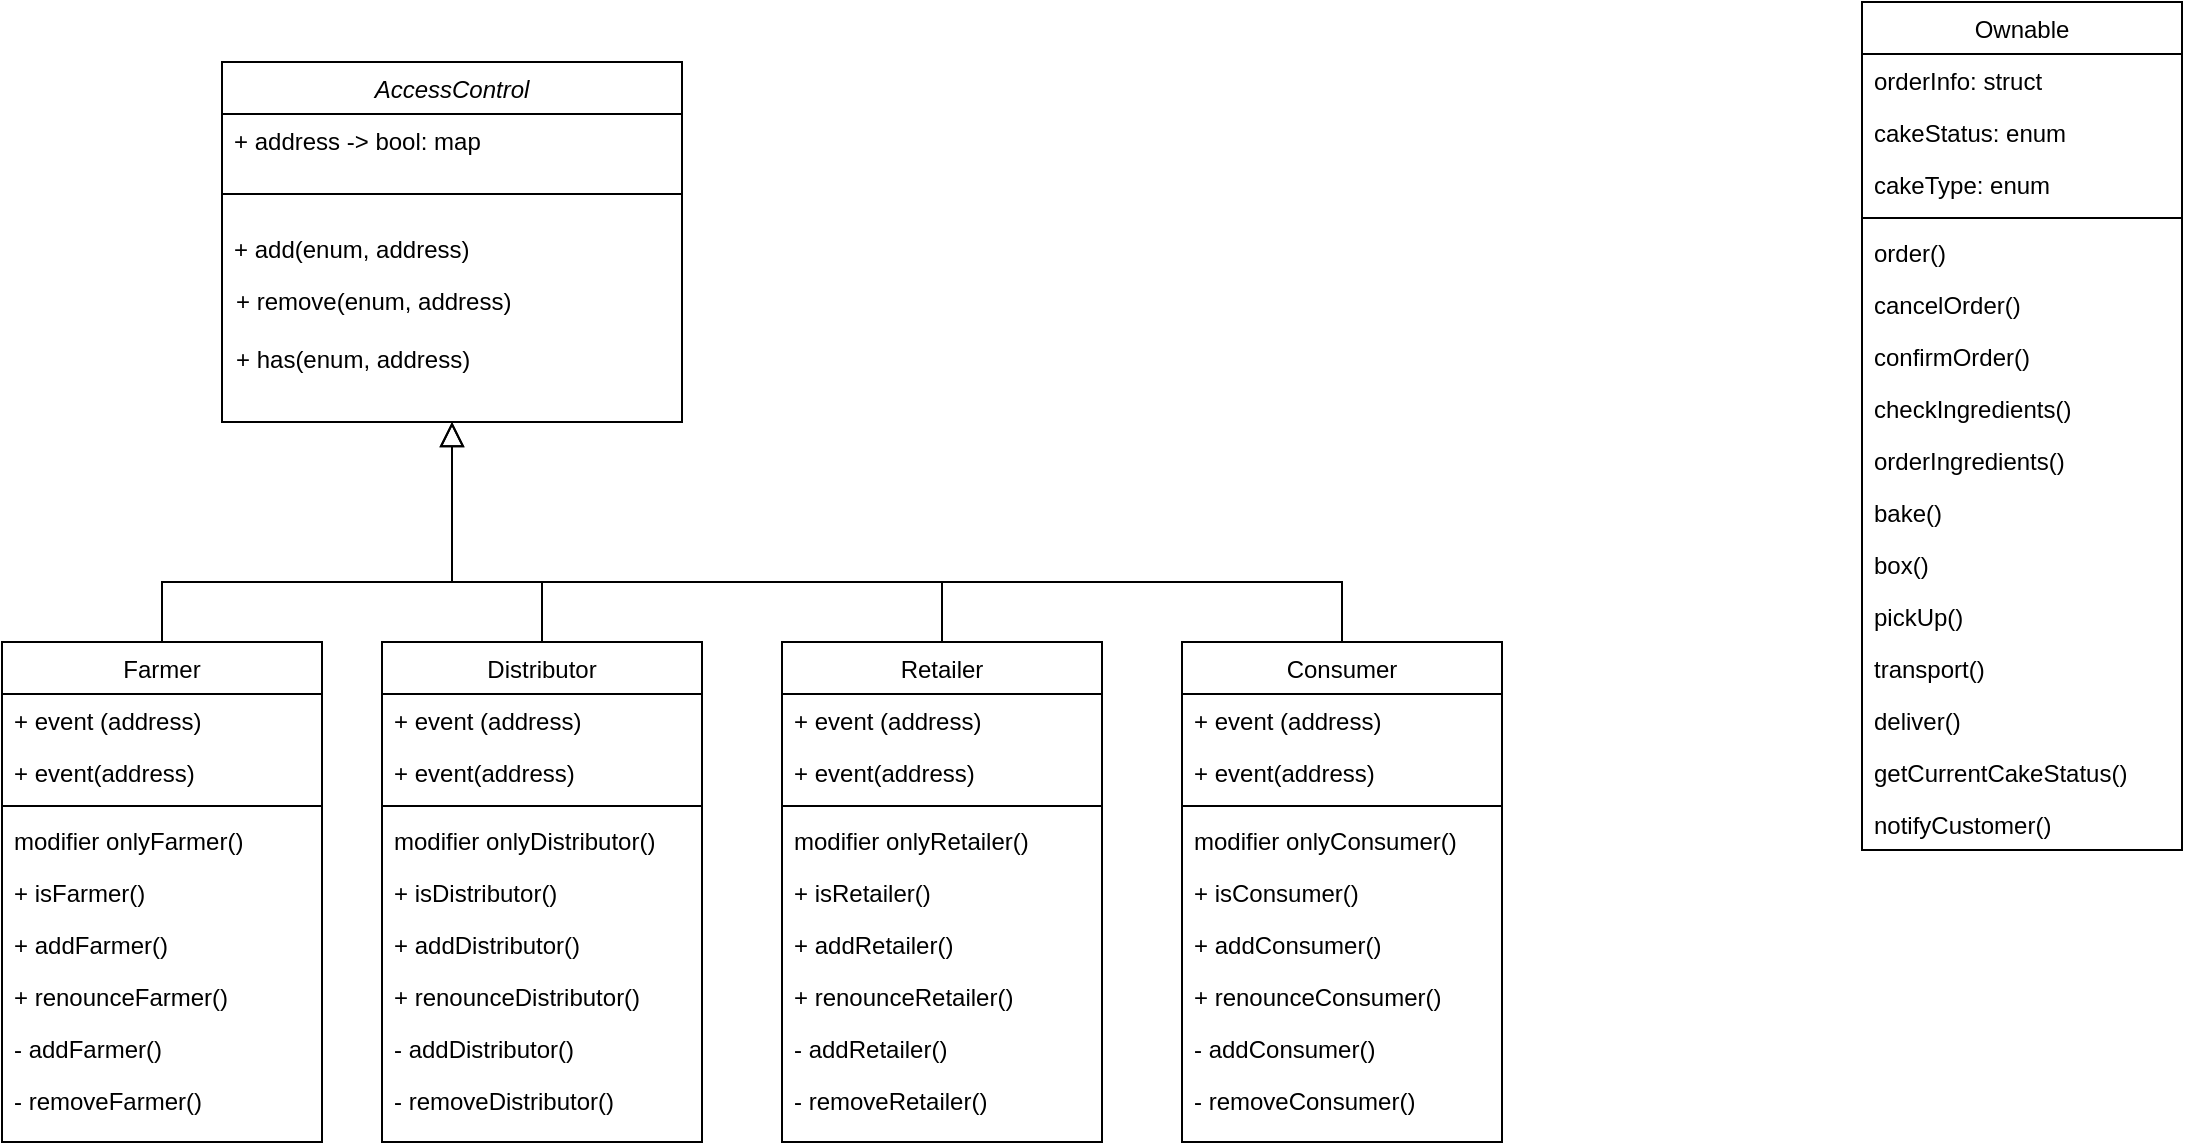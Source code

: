 <mxfile version="16.6.4" type="github">
  <diagram id="C5RBs43oDa-KdzZeNtuy" name="Page-1">
    <mxGraphModel dx="1422" dy="727" grid="1" gridSize="10" guides="1" tooltips="1" connect="1" arrows="1" fold="1" page="1" pageScale="1" pageWidth="827" pageHeight="1169" math="0" shadow="0">
      <root>
        <mxCell id="WIyWlLk6GJQsqaUBKTNV-0" />
        <mxCell id="WIyWlLk6GJQsqaUBKTNV-1" parent="WIyWlLk6GJQsqaUBKTNV-0" />
        <mxCell id="zkfFHV4jXpPFQw0GAbJ--0" value="AccessControl" style="swimlane;fontStyle=2;align=center;verticalAlign=top;childLayout=stackLayout;horizontal=1;startSize=26;horizontalStack=0;resizeParent=1;resizeLast=0;collapsible=1;marginBottom=0;rounded=0;shadow=0;strokeWidth=1;" parent="WIyWlLk6GJQsqaUBKTNV-1" vertex="1">
          <mxGeometry x="150" y="70" width="230" height="180" as="geometry">
            <mxRectangle x="230" y="140" width="160" height="26" as="alternateBounds" />
          </mxGeometry>
        </mxCell>
        <mxCell id="zkfFHV4jXpPFQw0GAbJ--1" value="+ address -&gt; bool: map" style="text;align=left;verticalAlign=top;spacingLeft=4;spacingRight=4;overflow=hidden;rotatable=0;points=[[0,0.5],[1,0.5]];portConstraint=eastwest;" parent="zkfFHV4jXpPFQw0GAbJ--0" vertex="1">
          <mxGeometry y="26" width="230" height="26" as="geometry" />
        </mxCell>
        <mxCell id="MpG_z1vxm-hFfwKzx8mo-1" value="" style="line;strokeWidth=1;fillColor=none;align=left;verticalAlign=middle;spacingTop=-1;spacingLeft=3;spacingRight=3;rotatable=0;labelPosition=right;points=[];portConstraint=eastwest;" parent="zkfFHV4jXpPFQw0GAbJ--0" vertex="1">
          <mxGeometry y="52" width="230" height="28" as="geometry" />
        </mxCell>
        <mxCell id="zkfFHV4jXpPFQw0GAbJ--12" value="" style="endArrow=block;endSize=10;endFill=0;shadow=0;strokeWidth=1;rounded=0;edgeStyle=elbowEdgeStyle;elbow=vertical;exitX=0.5;exitY=0;exitDx=0;exitDy=0;" parent="WIyWlLk6GJQsqaUBKTNV-1" source="MpG_z1vxm-hFfwKzx8mo-71" target="zkfFHV4jXpPFQw0GAbJ--0" edge="1">
          <mxGeometry width="160" relative="1" as="geometry">
            <mxPoint x="120" y="360" as="sourcePoint" />
            <mxPoint x="200" y="203" as="targetPoint" />
            <Array as="points">
              <mxPoint x="265" y="330" />
            </Array>
          </mxGeometry>
        </mxCell>
        <mxCell id="zkfFHV4jXpPFQw0GAbJ--16" value="" style="endArrow=block;endSize=10;endFill=0;shadow=0;strokeWidth=1;rounded=0;edgeStyle=elbowEdgeStyle;elbow=vertical;exitX=0.5;exitY=0;exitDx=0;exitDy=0;" parent="WIyWlLk6GJQsqaUBKTNV-1" source="TuaN9YmowSShwbGmu8BQ-16" target="zkfFHV4jXpPFQw0GAbJ--0" edge="1">
          <mxGeometry width="160" relative="1" as="geometry">
            <mxPoint x="310" y="360" as="sourcePoint" />
            <mxPoint x="310" y="271" as="targetPoint" />
            <Array as="points">
              <mxPoint x="265" y="330" />
              <mxPoint x="265" y="330" />
              <mxPoint x="265" y="330" />
              <mxPoint x="265" y="320" />
            </Array>
          </mxGeometry>
        </mxCell>
        <mxCell id="zkfFHV4jXpPFQw0GAbJ--17" value="Ownable" style="swimlane;fontStyle=0;align=center;verticalAlign=top;childLayout=stackLayout;horizontal=1;startSize=26;horizontalStack=0;resizeParent=1;resizeLast=0;collapsible=1;marginBottom=0;rounded=0;shadow=0;strokeWidth=1;" parent="WIyWlLk6GJQsqaUBKTNV-1" vertex="1">
          <mxGeometry x="970" y="40" width="160" height="424" as="geometry">
            <mxRectangle x="550" y="140" width="160" height="26" as="alternateBounds" />
          </mxGeometry>
        </mxCell>
        <mxCell id="zkfFHV4jXpPFQw0GAbJ--18" value="orderInfo: struct" style="text;align=left;verticalAlign=top;spacingLeft=4;spacingRight=4;overflow=hidden;rotatable=0;points=[[0,0.5],[1,0.5]];portConstraint=eastwest;" parent="zkfFHV4jXpPFQw0GAbJ--17" vertex="1">
          <mxGeometry y="26" width="160" height="26" as="geometry" />
        </mxCell>
        <mxCell id="MpG_z1vxm-hFfwKzx8mo-56" value="cakeStatus: enum" style="text;align=left;verticalAlign=top;spacingLeft=4;spacingRight=4;overflow=hidden;rotatable=0;points=[[0,0.5],[1,0.5]];portConstraint=eastwest;" parent="zkfFHV4jXpPFQw0GAbJ--17" vertex="1">
          <mxGeometry y="52" width="160" height="26" as="geometry" />
        </mxCell>
        <mxCell id="MpG_z1vxm-hFfwKzx8mo-99" value="cakeType: enum" style="text;align=left;verticalAlign=top;spacingLeft=4;spacingRight=4;overflow=hidden;rotatable=0;points=[[0,0.5],[1,0.5]];portConstraint=eastwest;" parent="zkfFHV4jXpPFQw0GAbJ--17" vertex="1">
          <mxGeometry y="78" width="160" height="26" as="geometry" />
        </mxCell>
        <mxCell id="zkfFHV4jXpPFQw0GAbJ--23" value="" style="line;html=1;strokeWidth=1;align=left;verticalAlign=middle;spacingTop=-1;spacingLeft=3;spacingRight=3;rotatable=0;labelPosition=right;points=[];portConstraint=eastwest;" parent="zkfFHV4jXpPFQw0GAbJ--17" vertex="1">
          <mxGeometry y="104" width="160" height="8" as="geometry" />
        </mxCell>
        <mxCell id="zkfFHV4jXpPFQw0GAbJ--24" value="order()" style="text;align=left;verticalAlign=top;spacingLeft=4;spacingRight=4;overflow=hidden;rotatable=0;points=[[0,0.5],[1,0.5]];portConstraint=eastwest;" parent="zkfFHV4jXpPFQw0GAbJ--17" vertex="1">
          <mxGeometry y="112" width="160" height="26" as="geometry" />
        </mxCell>
        <mxCell id="MpG_z1vxm-hFfwKzx8mo-59" value="cancelOrder()" style="text;align=left;verticalAlign=top;spacingLeft=4;spacingRight=4;overflow=hidden;rotatable=0;points=[[0,0.5],[1,0.5]];portConstraint=eastwest;" parent="zkfFHV4jXpPFQw0GAbJ--17" vertex="1">
          <mxGeometry y="138" width="160" height="26" as="geometry" />
        </mxCell>
        <mxCell id="zkfFHV4jXpPFQw0GAbJ--25" value="confirmOrder()" style="text;align=left;verticalAlign=top;spacingLeft=4;spacingRight=4;overflow=hidden;rotatable=0;points=[[0,0.5],[1,0.5]];portConstraint=eastwest;" parent="zkfFHV4jXpPFQw0GAbJ--17" vertex="1">
          <mxGeometry y="164" width="160" height="26" as="geometry" />
        </mxCell>
        <mxCell id="MpG_z1vxm-hFfwKzx8mo-50" value="checkIngredients()" style="text;align=left;verticalAlign=top;spacingLeft=4;spacingRight=4;overflow=hidden;rotatable=0;points=[[0,0.5],[1,0.5]];portConstraint=eastwest;" parent="zkfFHV4jXpPFQw0GAbJ--17" vertex="1">
          <mxGeometry y="190" width="160" height="26" as="geometry" />
        </mxCell>
        <mxCell id="MpG_z1vxm-hFfwKzx8mo-100" value="orderIngredients()" style="text;align=left;verticalAlign=top;spacingLeft=4;spacingRight=4;overflow=hidden;rotatable=0;points=[[0,0.5],[1,0.5]];portConstraint=eastwest;" parent="zkfFHV4jXpPFQw0GAbJ--17" vertex="1">
          <mxGeometry y="216" width="160" height="26" as="geometry" />
        </mxCell>
        <mxCell id="MpG_z1vxm-hFfwKzx8mo-51" value="bake()" style="text;align=left;verticalAlign=top;spacingLeft=4;spacingRight=4;overflow=hidden;rotatable=0;points=[[0,0.5],[1,0.5]];portConstraint=eastwest;" parent="zkfFHV4jXpPFQw0GAbJ--17" vertex="1">
          <mxGeometry y="242" width="160" height="26" as="geometry" />
        </mxCell>
        <mxCell id="MpG_z1vxm-hFfwKzx8mo-52" value="box()" style="text;align=left;verticalAlign=top;spacingLeft=4;spacingRight=4;overflow=hidden;rotatable=0;points=[[0,0.5],[1,0.5]];portConstraint=eastwest;" parent="zkfFHV4jXpPFQw0GAbJ--17" vertex="1">
          <mxGeometry y="268" width="160" height="26" as="geometry" />
        </mxCell>
        <mxCell id="MpG_z1vxm-hFfwKzx8mo-53" value="pickUp()" style="text;align=left;verticalAlign=top;spacingLeft=4;spacingRight=4;overflow=hidden;rotatable=0;points=[[0,0.5],[1,0.5]];portConstraint=eastwest;" parent="zkfFHV4jXpPFQw0GAbJ--17" vertex="1">
          <mxGeometry y="294" width="160" height="26" as="geometry" />
        </mxCell>
        <mxCell id="MpG_z1vxm-hFfwKzx8mo-54" value="transport()" style="text;align=left;verticalAlign=top;spacingLeft=4;spacingRight=4;overflow=hidden;rotatable=0;points=[[0,0.5],[1,0.5]];portConstraint=eastwest;" parent="zkfFHV4jXpPFQw0GAbJ--17" vertex="1">
          <mxGeometry y="320" width="160" height="26" as="geometry" />
        </mxCell>
        <mxCell id="MpG_z1vxm-hFfwKzx8mo-55" value="deliver()" style="text;align=left;verticalAlign=top;spacingLeft=4;spacingRight=4;overflow=hidden;rotatable=0;points=[[0,0.5],[1,0.5]];portConstraint=eastwest;" parent="zkfFHV4jXpPFQw0GAbJ--17" vertex="1">
          <mxGeometry y="346" width="160" height="26" as="geometry" />
        </mxCell>
        <mxCell id="MpG_z1vxm-hFfwKzx8mo-57" value="getCurrentCakeStatus()" style="text;align=left;verticalAlign=top;spacingLeft=4;spacingRight=4;overflow=hidden;rotatable=0;points=[[0,0.5],[1,0.5]];portConstraint=eastwest;" parent="zkfFHV4jXpPFQw0GAbJ--17" vertex="1">
          <mxGeometry y="372" width="160" height="26" as="geometry" />
        </mxCell>
        <mxCell id="MpG_z1vxm-hFfwKzx8mo-58" value="notifyCustomer()" style="text;align=left;verticalAlign=top;spacingLeft=4;spacingRight=4;overflow=hidden;rotatable=0;points=[[0,0.5],[1,0.5]];portConstraint=eastwest;" parent="zkfFHV4jXpPFQw0GAbJ--17" vertex="1">
          <mxGeometry y="398" width="160" height="26" as="geometry" />
        </mxCell>
        <mxCell id="MpG_z1vxm-hFfwKzx8mo-0" value="+ add(enum, address)" style="text;align=left;verticalAlign=top;spacingLeft=4;spacingRight=4;overflow=hidden;rotatable=0;points=[[0,0.5],[1,0.5]];portConstraint=eastwest;rounded=0;shadow=0;html=0;" parent="WIyWlLk6GJQsqaUBKTNV-1" vertex="1">
          <mxGeometry x="150" y="150" width="230" height="26" as="geometry" />
        </mxCell>
        <mxCell id="MpG_z1vxm-hFfwKzx8mo-39" value="" style="edgeStyle=elbowEdgeStyle;html=1;elbow=vertical;verticalAlign=bottom;endArrow=none;rounded=0;entryX=0.5;entryY=0;entryDx=0;entryDy=0;" parent="WIyWlLk6GJQsqaUBKTNV-1" target="TuaN9YmowSShwbGmu8BQ-36" edge="1">
          <mxGeometry x="1" relative="1" as="geometry">
            <mxPoint x="720" y="360" as="targetPoint" />
            <mxPoint x="510" y="330" as="sourcePoint" />
            <Array as="points">
              <mxPoint x="690" y="330" />
              <mxPoint x="670" y="281" />
              <mxPoint x="670" y="310" />
              <mxPoint x="700" y="320" />
              <mxPoint x="760" y="290" />
              <mxPoint x="690" y="280" />
              <mxPoint x="750" y="293" />
            </Array>
          </mxGeometry>
        </mxCell>
        <mxCell id="MpG_z1vxm-hFfwKzx8mo-40" value="" style="edgeStyle=elbowEdgeStyle;html=1;elbow=vertical;verticalAlign=bottom;endArrow=none;rounded=0;entryX=0.5;entryY=0;entryDx=0;entryDy=0;" parent="WIyWlLk6GJQsqaUBKTNV-1" target="TuaN9YmowSShwbGmu8BQ-26" edge="1">
          <mxGeometry x="1" relative="1" as="geometry">
            <mxPoint x="510" y="360" as="targetPoint" />
            <mxPoint x="280" y="330" as="sourcePoint" />
            <Array as="points">
              <mxPoint x="330" y="330" />
              <mxPoint x="450" y="280" />
              <mxPoint x="420" y="280" />
              <mxPoint x="280" y="300" />
              <mxPoint x="410" y="330" />
              <mxPoint x="380" y="300" />
            </Array>
          </mxGeometry>
        </mxCell>
        <mxCell id="MpG_z1vxm-hFfwKzx8mo-71" value="Farmer" style="swimlane;fontStyle=0;align=center;verticalAlign=top;childLayout=stackLayout;horizontal=1;startSize=26;horizontalStack=0;resizeParent=1;resizeLast=0;collapsible=1;marginBottom=0;rounded=0;shadow=0;strokeWidth=1;" parent="WIyWlLk6GJQsqaUBKTNV-1" vertex="1">
          <mxGeometry x="40" y="360" width="160" height="250" as="geometry">
            <mxRectangle x="130" y="380" width="160" height="26" as="alternateBounds" />
          </mxGeometry>
        </mxCell>
        <mxCell id="MpG_z1vxm-hFfwKzx8mo-72" value="+ event (address)" style="text;align=left;verticalAlign=top;spacingLeft=4;spacingRight=4;overflow=hidden;rotatable=0;points=[[0,0.5],[1,0.5]];portConstraint=eastwest;" parent="MpG_z1vxm-hFfwKzx8mo-71" vertex="1">
          <mxGeometry y="26" width="160" height="26" as="geometry" />
        </mxCell>
        <mxCell id="MpG_z1vxm-hFfwKzx8mo-73" value="+ event(address)" style="text;align=left;verticalAlign=top;spacingLeft=4;spacingRight=4;overflow=hidden;rotatable=0;points=[[0,0.5],[1,0.5]];portConstraint=eastwest;rounded=0;shadow=0;html=0;" parent="MpG_z1vxm-hFfwKzx8mo-71" vertex="1">
          <mxGeometry y="52" width="160" height="26" as="geometry" />
        </mxCell>
        <mxCell id="MpG_z1vxm-hFfwKzx8mo-74" value="" style="line;html=1;strokeWidth=1;align=left;verticalAlign=middle;spacingTop=-1;spacingLeft=3;spacingRight=3;rotatable=0;labelPosition=right;points=[];portConstraint=eastwest;" parent="MpG_z1vxm-hFfwKzx8mo-71" vertex="1">
          <mxGeometry y="78" width="160" height="8" as="geometry" />
        </mxCell>
        <mxCell id="MpG_z1vxm-hFfwKzx8mo-76" value="modifier onlyFarmer()" style="text;align=left;verticalAlign=top;spacingLeft=4;spacingRight=4;overflow=hidden;rotatable=0;points=[[0,0.5],[1,0.5]];portConstraint=eastwest;" parent="MpG_z1vxm-hFfwKzx8mo-71" vertex="1">
          <mxGeometry y="86" width="160" height="26" as="geometry" />
        </mxCell>
        <mxCell id="MpG_z1vxm-hFfwKzx8mo-78" value="+ isFarmer()" style="text;align=left;verticalAlign=top;spacingLeft=4;spacingRight=4;overflow=hidden;rotatable=0;points=[[0,0.5],[1,0.5]];portConstraint=eastwest;" parent="MpG_z1vxm-hFfwKzx8mo-71" vertex="1">
          <mxGeometry y="112" width="160" height="26" as="geometry" />
        </mxCell>
        <mxCell id="MpG_z1vxm-hFfwKzx8mo-79" value="+ addFarmer()" style="text;align=left;verticalAlign=top;spacingLeft=4;spacingRight=4;overflow=hidden;rotatable=0;points=[[0,0.5],[1,0.5]];portConstraint=eastwest;" parent="MpG_z1vxm-hFfwKzx8mo-71" vertex="1">
          <mxGeometry y="138" width="160" height="26" as="geometry" />
        </mxCell>
        <mxCell id="MpG_z1vxm-hFfwKzx8mo-89" value="+ renounceFarmer()" style="text;align=left;verticalAlign=top;spacingLeft=4;spacingRight=4;overflow=hidden;rotatable=0;points=[[0,0.5],[1,0.5]];portConstraint=eastwest;" parent="MpG_z1vxm-hFfwKzx8mo-71" vertex="1">
          <mxGeometry y="164" width="160" height="26" as="geometry" />
        </mxCell>
        <mxCell id="TuaN9YmowSShwbGmu8BQ-14" value="- addFarmer()" style="text;align=left;verticalAlign=top;spacingLeft=4;spacingRight=4;overflow=hidden;rotatable=0;points=[[0,0.5],[1,0.5]];portConstraint=eastwest;" vertex="1" parent="MpG_z1vxm-hFfwKzx8mo-71">
          <mxGeometry y="190" width="160" height="26" as="geometry" />
        </mxCell>
        <mxCell id="TuaN9YmowSShwbGmu8BQ-15" value="- removeFarmer()" style="text;align=left;verticalAlign=top;spacingLeft=4;spacingRight=4;overflow=hidden;rotatable=0;points=[[0,0.5],[1,0.5]];portConstraint=eastwest;" vertex="1" parent="MpG_z1vxm-hFfwKzx8mo-71">
          <mxGeometry y="216" width="160" height="26" as="geometry" />
        </mxCell>
        <mxCell id="t3rUdnZR38mYklhwVjmi-8" value="+ remove(enum, address)" style="text;align=left;verticalAlign=top;spacingLeft=4;spacingRight=4;overflow=hidden;rotatable=0;points=[[0,0.5],[1,0.5]];portConstraint=eastwest;rounded=0;shadow=0;html=0;" parent="WIyWlLk6GJQsqaUBKTNV-1" vertex="1">
          <mxGeometry x="151" y="176" width="230" height="26" as="geometry" />
        </mxCell>
        <mxCell id="t3rUdnZR38mYklhwVjmi-11" value="+ has(enum, address)" style="text;align=left;verticalAlign=top;spacingLeft=4;spacingRight=4;overflow=hidden;rotatable=0;points=[[0,0.5],[1,0.5]];portConstraint=eastwest;rounded=0;shadow=0;html=0;" parent="WIyWlLk6GJQsqaUBKTNV-1" vertex="1">
          <mxGeometry x="151" y="205" width="230" height="26" as="geometry" />
        </mxCell>
        <mxCell id="TuaN9YmowSShwbGmu8BQ-16" value="Distributor" style="swimlane;fontStyle=0;align=center;verticalAlign=top;childLayout=stackLayout;horizontal=1;startSize=26;horizontalStack=0;resizeParent=1;resizeLast=0;collapsible=1;marginBottom=0;rounded=0;shadow=0;strokeWidth=1;" vertex="1" parent="WIyWlLk6GJQsqaUBKTNV-1">
          <mxGeometry x="230" y="360" width="160" height="250" as="geometry">
            <mxRectangle x="130" y="380" width="160" height="26" as="alternateBounds" />
          </mxGeometry>
        </mxCell>
        <mxCell id="TuaN9YmowSShwbGmu8BQ-17" value="+ event (address)" style="text;align=left;verticalAlign=top;spacingLeft=4;spacingRight=4;overflow=hidden;rotatable=0;points=[[0,0.5],[1,0.5]];portConstraint=eastwest;" vertex="1" parent="TuaN9YmowSShwbGmu8BQ-16">
          <mxGeometry y="26" width="160" height="26" as="geometry" />
        </mxCell>
        <mxCell id="TuaN9YmowSShwbGmu8BQ-18" value="+ event(address)" style="text;align=left;verticalAlign=top;spacingLeft=4;spacingRight=4;overflow=hidden;rotatable=0;points=[[0,0.5],[1,0.5]];portConstraint=eastwest;rounded=0;shadow=0;html=0;" vertex="1" parent="TuaN9YmowSShwbGmu8BQ-16">
          <mxGeometry y="52" width="160" height="26" as="geometry" />
        </mxCell>
        <mxCell id="TuaN9YmowSShwbGmu8BQ-19" value="" style="line;html=1;strokeWidth=1;align=left;verticalAlign=middle;spacingTop=-1;spacingLeft=3;spacingRight=3;rotatable=0;labelPosition=right;points=[];portConstraint=eastwest;" vertex="1" parent="TuaN9YmowSShwbGmu8BQ-16">
          <mxGeometry y="78" width="160" height="8" as="geometry" />
        </mxCell>
        <mxCell id="TuaN9YmowSShwbGmu8BQ-20" value="modifier onlyDistributor()" style="text;align=left;verticalAlign=top;spacingLeft=4;spacingRight=4;overflow=hidden;rotatable=0;points=[[0,0.5],[1,0.5]];portConstraint=eastwest;" vertex="1" parent="TuaN9YmowSShwbGmu8BQ-16">
          <mxGeometry y="86" width="160" height="26" as="geometry" />
        </mxCell>
        <mxCell id="TuaN9YmowSShwbGmu8BQ-21" value="+ isDistributor()" style="text;align=left;verticalAlign=top;spacingLeft=4;spacingRight=4;overflow=hidden;rotatable=0;points=[[0,0.5],[1,0.5]];portConstraint=eastwest;" vertex="1" parent="TuaN9YmowSShwbGmu8BQ-16">
          <mxGeometry y="112" width="160" height="26" as="geometry" />
        </mxCell>
        <mxCell id="TuaN9YmowSShwbGmu8BQ-22" value="+ addDistributor()" style="text;align=left;verticalAlign=top;spacingLeft=4;spacingRight=4;overflow=hidden;rotatable=0;points=[[0,0.5],[1,0.5]];portConstraint=eastwest;" vertex="1" parent="TuaN9YmowSShwbGmu8BQ-16">
          <mxGeometry y="138" width="160" height="26" as="geometry" />
        </mxCell>
        <mxCell id="TuaN9YmowSShwbGmu8BQ-23" value="+ renounceDistributor()" style="text;align=left;verticalAlign=top;spacingLeft=4;spacingRight=4;overflow=hidden;rotatable=0;points=[[0,0.5],[1,0.5]];portConstraint=eastwest;" vertex="1" parent="TuaN9YmowSShwbGmu8BQ-16">
          <mxGeometry y="164" width="160" height="26" as="geometry" />
        </mxCell>
        <mxCell id="TuaN9YmowSShwbGmu8BQ-24" value="- addDistributor()" style="text;align=left;verticalAlign=top;spacingLeft=4;spacingRight=4;overflow=hidden;rotatable=0;points=[[0,0.5],[1,0.5]];portConstraint=eastwest;" vertex="1" parent="TuaN9YmowSShwbGmu8BQ-16">
          <mxGeometry y="190" width="160" height="26" as="geometry" />
        </mxCell>
        <mxCell id="TuaN9YmowSShwbGmu8BQ-25" value="- removeDistributor()" style="text;align=left;verticalAlign=top;spacingLeft=4;spacingRight=4;overflow=hidden;rotatable=0;points=[[0,0.5],[1,0.5]];portConstraint=eastwest;" vertex="1" parent="TuaN9YmowSShwbGmu8BQ-16">
          <mxGeometry y="216" width="160" height="26" as="geometry" />
        </mxCell>
        <mxCell id="TuaN9YmowSShwbGmu8BQ-26" value="Retailer" style="swimlane;fontStyle=0;align=center;verticalAlign=top;childLayout=stackLayout;horizontal=1;startSize=26;horizontalStack=0;resizeParent=1;resizeLast=0;collapsible=1;marginBottom=0;rounded=0;shadow=0;strokeWidth=1;" vertex="1" parent="WIyWlLk6GJQsqaUBKTNV-1">
          <mxGeometry x="430" y="360" width="160" height="250" as="geometry">
            <mxRectangle x="130" y="380" width="160" height="26" as="alternateBounds" />
          </mxGeometry>
        </mxCell>
        <mxCell id="TuaN9YmowSShwbGmu8BQ-27" value="+ event (address)" style="text;align=left;verticalAlign=top;spacingLeft=4;spacingRight=4;overflow=hidden;rotatable=0;points=[[0,0.5],[1,0.5]];portConstraint=eastwest;" vertex="1" parent="TuaN9YmowSShwbGmu8BQ-26">
          <mxGeometry y="26" width="160" height="26" as="geometry" />
        </mxCell>
        <mxCell id="TuaN9YmowSShwbGmu8BQ-28" value="+ event(address)" style="text;align=left;verticalAlign=top;spacingLeft=4;spacingRight=4;overflow=hidden;rotatable=0;points=[[0,0.5],[1,0.5]];portConstraint=eastwest;rounded=0;shadow=0;html=0;" vertex="1" parent="TuaN9YmowSShwbGmu8BQ-26">
          <mxGeometry y="52" width="160" height="26" as="geometry" />
        </mxCell>
        <mxCell id="TuaN9YmowSShwbGmu8BQ-29" value="" style="line;html=1;strokeWidth=1;align=left;verticalAlign=middle;spacingTop=-1;spacingLeft=3;spacingRight=3;rotatable=0;labelPosition=right;points=[];portConstraint=eastwest;" vertex="1" parent="TuaN9YmowSShwbGmu8BQ-26">
          <mxGeometry y="78" width="160" height="8" as="geometry" />
        </mxCell>
        <mxCell id="TuaN9YmowSShwbGmu8BQ-30" value="modifier onlyRetailer()" style="text;align=left;verticalAlign=top;spacingLeft=4;spacingRight=4;overflow=hidden;rotatable=0;points=[[0,0.5],[1,0.5]];portConstraint=eastwest;" vertex="1" parent="TuaN9YmowSShwbGmu8BQ-26">
          <mxGeometry y="86" width="160" height="26" as="geometry" />
        </mxCell>
        <mxCell id="TuaN9YmowSShwbGmu8BQ-31" value="+ isRetailer()" style="text;align=left;verticalAlign=top;spacingLeft=4;spacingRight=4;overflow=hidden;rotatable=0;points=[[0,0.5],[1,0.5]];portConstraint=eastwest;" vertex="1" parent="TuaN9YmowSShwbGmu8BQ-26">
          <mxGeometry y="112" width="160" height="26" as="geometry" />
        </mxCell>
        <mxCell id="TuaN9YmowSShwbGmu8BQ-32" value="+ addRetailer()" style="text;align=left;verticalAlign=top;spacingLeft=4;spacingRight=4;overflow=hidden;rotatable=0;points=[[0,0.5],[1,0.5]];portConstraint=eastwest;" vertex="1" parent="TuaN9YmowSShwbGmu8BQ-26">
          <mxGeometry y="138" width="160" height="26" as="geometry" />
        </mxCell>
        <mxCell id="TuaN9YmowSShwbGmu8BQ-33" value="+ renounceRetailer()" style="text;align=left;verticalAlign=top;spacingLeft=4;spacingRight=4;overflow=hidden;rotatable=0;points=[[0,0.5],[1,0.5]];portConstraint=eastwest;" vertex="1" parent="TuaN9YmowSShwbGmu8BQ-26">
          <mxGeometry y="164" width="160" height="26" as="geometry" />
        </mxCell>
        <mxCell id="TuaN9YmowSShwbGmu8BQ-34" value="- addRetailer()" style="text;align=left;verticalAlign=top;spacingLeft=4;spacingRight=4;overflow=hidden;rotatable=0;points=[[0,0.5],[1,0.5]];portConstraint=eastwest;" vertex="1" parent="TuaN9YmowSShwbGmu8BQ-26">
          <mxGeometry y="190" width="160" height="26" as="geometry" />
        </mxCell>
        <mxCell id="TuaN9YmowSShwbGmu8BQ-35" value="- removeRetailer()" style="text;align=left;verticalAlign=top;spacingLeft=4;spacingRight=4;overflow=hidden;rotatable=0;points=[[0,0.5],[1,0.5]];portConstraint=eastwest;" vertex="1" parent="TuaN9YmowSShwbGmu8BQ-26">
          <mxGeometry y="216" width="160" height="26" as="geometry" />
        </mxCell>
        <mxCell id="TuaN9YmowSShwbGmu8BQ-36" value="Consumer" style="swimlane;fontStyle=0;align=center;verticalAlign=top;childLayout=stackLayout;horizontal=1;startSize=26;horizontalStack=0;resizeParent=1;resizeLast=0;collapsible=1;marginBottom=0;rounded=0;shadow=0;strokeWidth=1;" vertex="1" parent="WIyWlLk6GJQsqaUBKTNV-1">
          <mxGeometry x="630" y="360" width="160" height="250" as="geometry">
            <mxRectangle x="130" y="380" width="160" height="26" as="alternateBounds" />
          </mxGeometry>
        </mxCell>
        <mxCell id="TuaN9YmowSShwbGmu8BQ-37" value="+ event (address)" style="text;align=left;verticalAlign=top;spacingLeft=4;spacingRight=4;overflow=hidden;rotatable=0;points=[[0,0.5],[1,0.5]];portConstraint=eastwest;" vertex="1" parent="TuaN9YmowSShwbGmu8BQ-36">
          <mxGeometry y="26" width="160" height="26" as="geometry" />
        </mxCell>
        <mxCell id="TuaN9YmowSShwbGmu8BQ-38" value="+ event(address)" style="text;align=left;verticalAlign=top;spacingLeft=4;spacingRight=4;overflow=hidden;rotatable=0;points=[[0,0.5],[1,0.5]];portConstraint=eastwest;rounded=0;shadow=0;html=0;" vertex="1" parent="TuaN9YmowSShwbGmu8BQ-36">
          <mxGeometry y="52" width="160" height="26" as="geometry" />
        </mxCell>
        <mxCell id="TuaN9YmowSShwbGmu8BQ-39" value="" style="line;html=1;strokeWidth=1;align=left;verticalAlign=middle;spacingTop=-1;spacingLeft=3;spacingRight=3;rotatable=0;labelPosition=right;points=[];portConstraint=eastwest;" vertex="1" parent="TuaN9YmowSShwbGmu8BQ-36">
          <mxGeometry y="78" width="160" height="8" as="geometry" />
        </mxCell>
        <mxCell id="TuaN9YmowSShwbGmu8BQ-40" value="modifier onlyConsumer()" style="text;align=left;verticalAlign=top;spacingLeft=4;spacingRight=4;overflow=hidden;rotatable=0;points=[[0,0.5],[1,0.5]];portConstraint=eastwest;" vertex="1" parent="TuaN9YmowSShwbGmu8BQ-36">
          <mxGeometry y="86" width="160" height="26" as="geometry" />
        </mxCell>
        <mxCell id="TuaN9YmowSShwbGmu8BQ-41" value="+ isConsumer()" style="text;align=left;verticalAlign=top;spacingLeft=4;spacingRight=4;overflow=hidden;rotatable=0;points=[[0,0.5],[1,0.5]];portConstraint=eastwest;" vertex="1" parent="TuaN9YmowSShwbGmu8BQ-36">
          <mxGeometry y="112" width="160" height="26" as="geometry" />
        </mxCell>
        <mxCell id="TuaN9YmowSShwbGmu8BQ-42" value="+ addConsumer()" style="text;align=left;verticalAlign=top;spacingLeft=4;spacingRight=4;overflow=hidden;rotatable=0;points=[[0,0.5],[1,0.5]];portConstraint=eastwest;" vertex="1" parent="TuaN9YmowSShwbGmu8BQ-36">
          <mxGeometry y="138" width="160" height="26" as="geometry" />
        </mxCell>
        <mxCell id="TuaN9YmowSShwbGmu8BQ-43" value="+ renounceConsumer()" style="text;align=left;verticalAlign=top;spacingLeft=4;spacingRight=4;overflow=hidden;rotatable=0;points=[[0,0.5],[1,0.5]];portConstraint=eastwest;" vertex="1" parent="TuaN9YmowSShwbGmu8BQ-36">
          <mxGeometry y="164" width="160" height="26" as="geometry" />
        </mxCell>
        <mxCell id="TuaN9YmowSShwbGmu8BQ-44" value="- addConsumer()" style="text;align=left;verticalAlign=top;spacingLeft=4;spacingRight=4;overflow=hidden;rotatable=0;points=[[0,0.5],[1,0.5]];portConstraint=eastwest;" vertex="1" parent="TuaN9YmowSShwbGmu8BQ-36">
          <mxGeometry y="190" width="160" height="26" as="geometry" />
        </mxCell>
        <mxCell id="TuaN9YmowSShwbGmu8BQ-45" value="- removeConsumer()" style="text;align=left;verticalAlign=top;spacingLeft=4;spacingRight=4;overflow=hidden;rotatable=0;points=[[0,0.5],[1,0.5]];portConstraint=eastwest;" vertex="1" parent="TuaN9YmowSShwbGmu8BQ-36">
          <mxGeometry y="216" width="160" height="26" as="geometry" />
        </mxCell>
      </root>
    </mxGraphModel>
  </diagram>
</mxfile>
